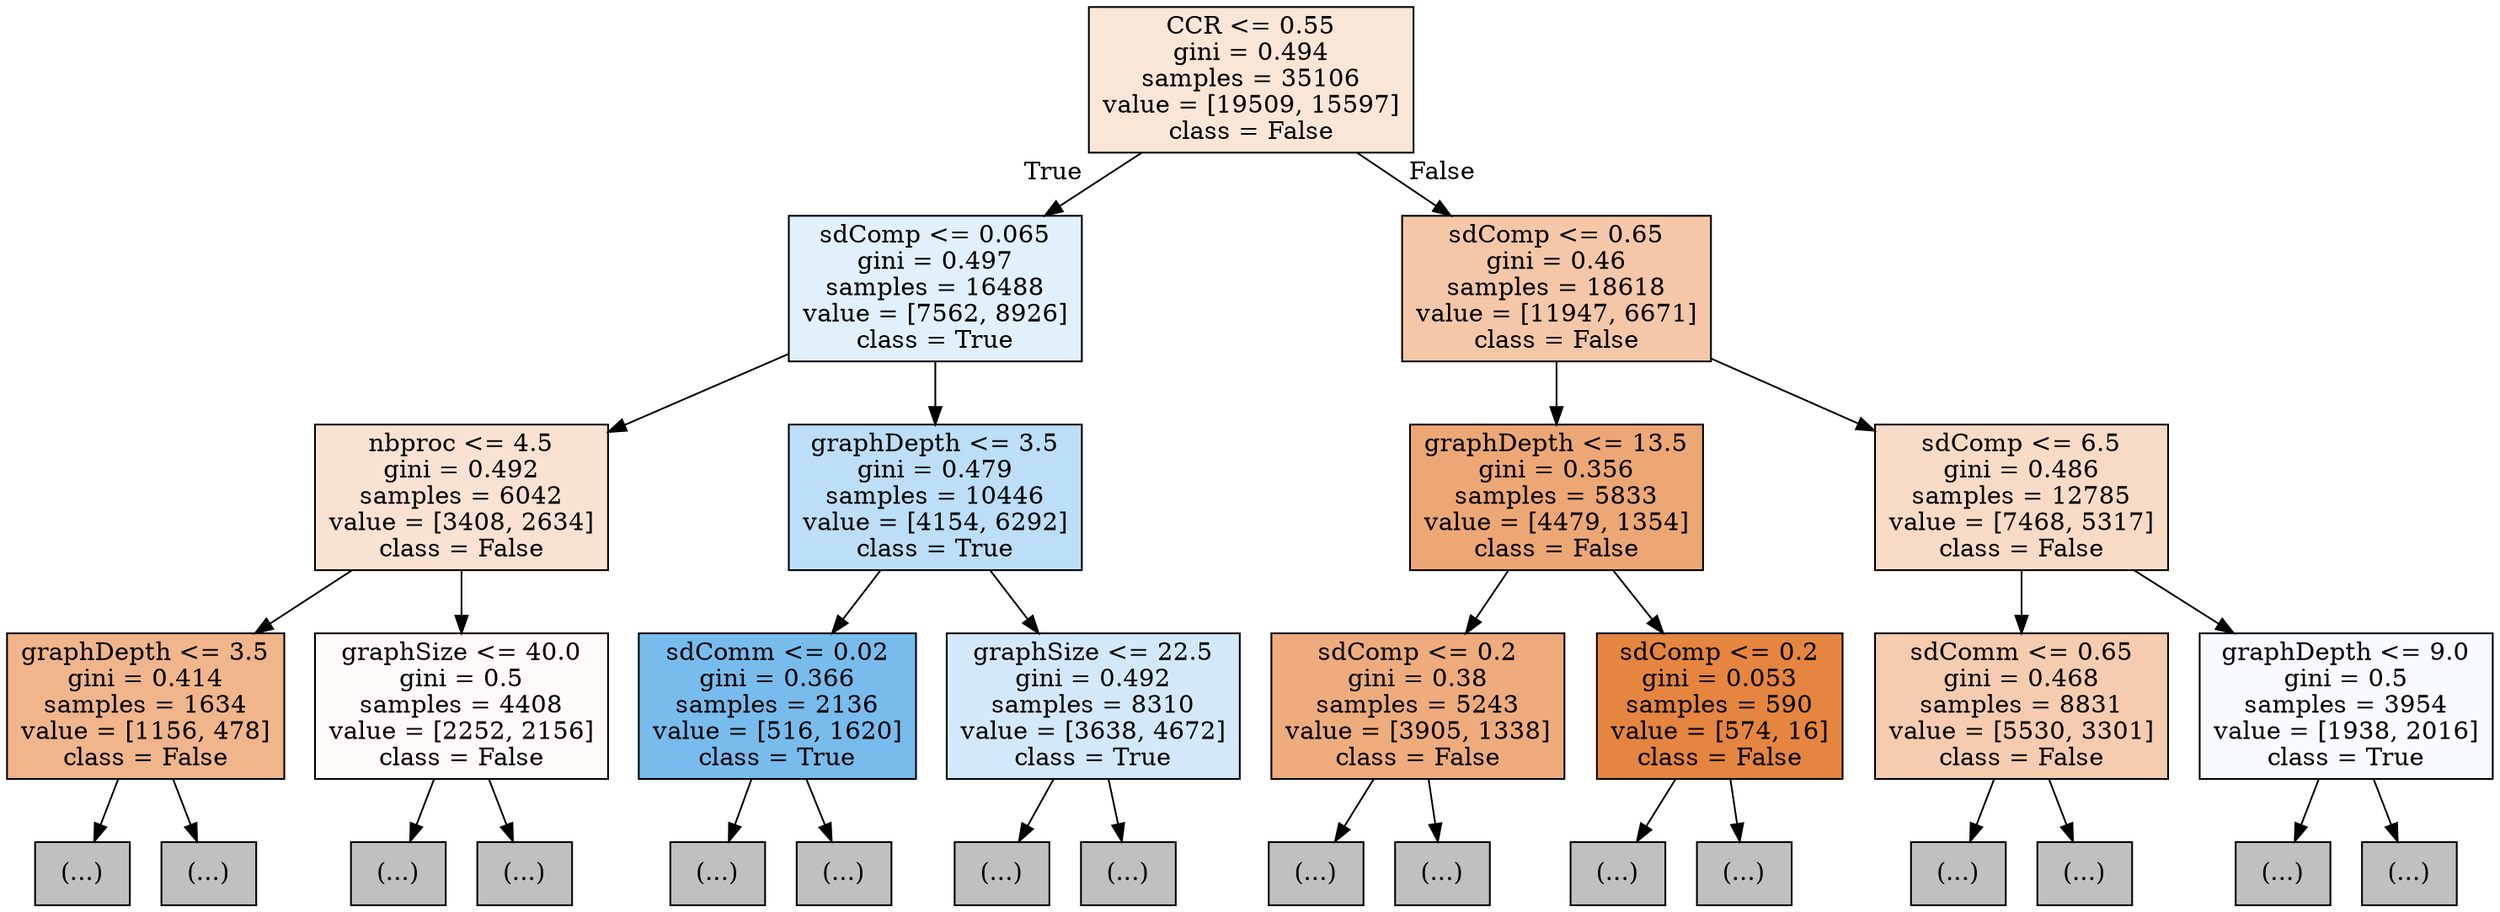 digraph Tree {
node [shape=box, style="filled", color="black"] ;
0 [label="CCR <= 0.55\ngini = 0.494\nsamples = 35106\nvalue = [19509, 15597]\nclass = False", fillcolor="#fae6d7"] ;
1 [label="sdComp <= 0.065\ngini = 0.497\nsamples = 16488\nvalue = [7562, 8926]\nclass = True", fillcolor="#e1f0fb"] ;
0 -> 1 [labeldistance=2.5, labelangle=45, headlabel="True"] ;
2 [label="nbproc <= 4.5\ngini = 0.492\nsamples = 6042\nvalue = [3408, 2634]\nclass = False", fillcolor="#f9e2d2"] ;
1 -> 2 ;
3 [label="graphDepth <= 3.5\ngini = 0.414\nsamples = 1634\nvalue = [1156, 478]\nclass = False", fillcolor="#f0b58b"] ;
2 -> 3 ;
4 [label="(...)", fillcolor="#C0C0C0"] ;
3 -> 4 ;
15 [label="(...)", fillcolor="#C0C0C0"] ;
3 -> 15 ;
68 [label="graphSize <= 40.0\ngini = 0.5\nsamples = 4408\nvalue = [2252, 2156]\nclass = False", fillcolor="#fefaf7"] ;
2 -> 68 ;
69 [label="(...)", fillcolor="#C0C0C0"] ;
68 -> 69 ;
116 [label="(...)", fillcolor="#C0C0C0"] ;
68 -> 116 ;
149 [label="graphDepth <= 3.5\ngini = 0.479\nsamples = 10446\nvalue = [4154, 6292]\nclass = True", fillcolor="#bcdef6"] ;
1 -> 149 ;
150 [label="sdComm <= 0.02\ngini = 0.366\nsamples = 2136\nvalue = [516, 1620]\nclass = True", fillcolor="#78bced"] ;
149 -> 150 ;
151 [label="(...)", fillcolor="#C0C0C0"] ;
150 -> 151 ;
154 [label="(...)", fillcolor="#C0C0C0"] ;
150 -> 154 ;
161 [label="graphSize <= 22.5\ngini = 0.492\nsamples = 8310\nvalue = [3638, 4672]\nclass = True", fillcolor="#d3e9f9"] ;
149 -> 161 ;
162 [label="(...)", fillcolor="#C0C0C0"] ;
161 -> 162 ;
173 [label="(...)", fillcolor="#C0C0C0"] ;
161 -> 173 ;
238 [label="sdComp <= 0.65\ngini = 0.46\nsamples = 18618\nvalue = [11947, 6671]\nclass = False", fillcolor="#f4c7a8"] ;
0 -> 238 [labeldistance=2.5, labelangle=-45, headlabel="False"] ;
239 [label="graphDepth <= 13.5\ngini = 0.356\nsamples = 5833\nvalue = [4479, 1354]\nclass = False", fillcolor="#eda775"] ;
238 -> 239 ;
240 [label="sdComp <= 0.2\ngini = 0.38\nsamples = 5243\nvalue = [3905, 1338]\nclass = False", fillcolor="#eeac7d"] ;
239 -> 240 ;
241 [label="(...)", fillcolor="#C0C0C0"] ;
240 -> 241 ;
288 [label="(...)", fillcolor="#C0C0C0"] ;
240 -> 288 ;
341 [label="sdComp <= 0.2\ngini = 0.053\nsamples = 590\nvalue = [574, 16]\nclass = False", fillcolor="#e6853f"] ;
239 -> 341 ;
342 [label="(...)", fillcolor="#C0C0C0"] ;
341 -> 342 ;
343 [label="(...)", fillcolor="#C0C0C0"] ;
341 -> 343 ;
358 [label="sdComp <= 6.5\ngini = 0.486\nsamples = 12785\nvalue = [7468, 5317]\nclass = False", fillcolor="#f8dbc6"] ;
238 -> 358 ;
359 [label="sdComm <= 0.65\ngini = 0.468\nsamples = 8831\nvalue = [5530, 3301]\nclass = False", fillcolor="#f5ccaf"] ;
358 -> 359 ;
360 [label="(...)", fillcolor="#C0C0C0"] ;
359 -> 360 ;
419 [label="(...)", fillcolor="#C0C0C0"] ;
359 -> 419 ;
584 [label="graphDepth <= 9.0\ngini = 0.5\nsamples = 3954\nvalue = [1938, 2016]\nclass = True", fillcolor="#f7fbfe"] ;
358 -> 584 ;
585 [label="(...)", fillcolor="#C0C0C0"] ;
584 -> 585 ;
628 [label="(...)", fillcolor="#C0C0C0"] ;
584 -> 628 ;
}